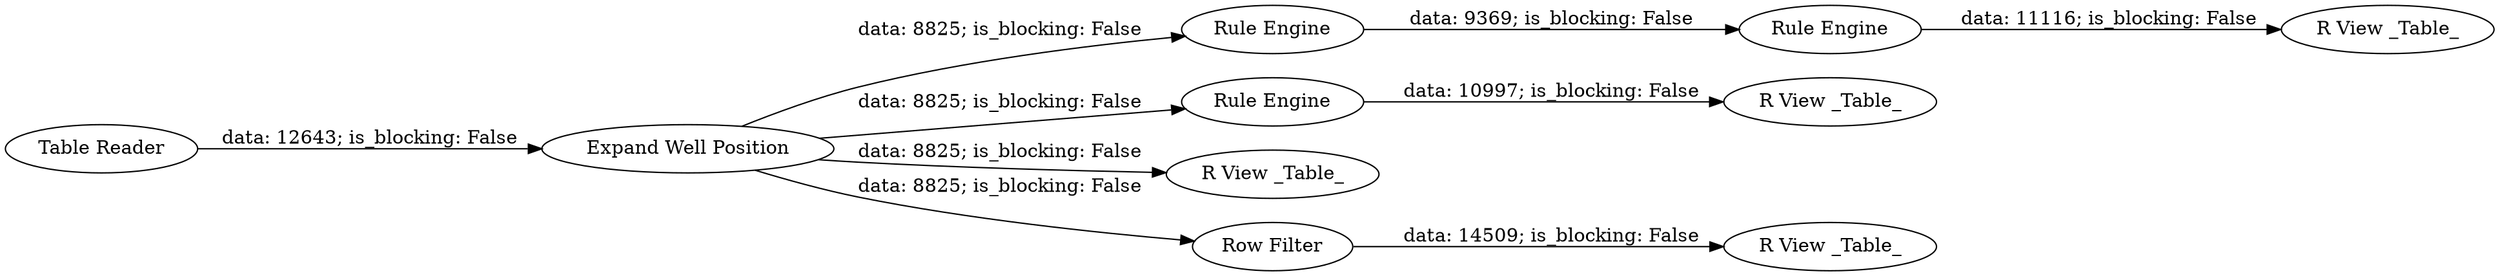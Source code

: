 digraph {
	"4058571694592381356_263" [label="R View _Table_"]
	"4058571694592381356_264" [label="Rule Engine"]
	"4058571694592381356_259" [label="R View _Table_"]
	"4058571694592381356_189" [label="R View _Table_"]
	"4058571694592381356_265" [label="Rule Engine"]
	"4058571694592381356_267" [label="R View _Table_"]
	"4058571694592381356_275" [label="Table Reader"]
	"4058571694592381356_268" [label="Row Filter"]
	"4058571694592381356_266" [label="Rule Engine"]
	"4058571694592381356_257" [label="Expand Well Position"]
	"4058571694592381356_266" -> "4058571694592381356_263" [label="data: 11116; is_blocking: False"]
	"4058571694592381356_268" -> "4058571694592381356_259" [label="data: 14509; is_blocking: False"]
	"4058571694592381356_264" -> "4058571694592381356_266" [label="data: 9369; is_blocking: False"]
	"4058571694592381356_257" -> "4058571694592381356_267" [label="data: 8825; is_blocking: False"]
	"4058571694592381356_257" -> "4058571694592381356_265" [label="data: 8825; is_blocking: False"]
	"4058571694592381356_257" -> "4058571694592381356_264" [label="data: 8825; is_blocking: False"]
	"4058571694592381356_265" -> "4058571694592381356_189" [label="data: 10997; is_blocking: False"]
	"4058571694592381356_275" -> "4058571694592381356_257" [label="data: 12643; is_blocking: False"]
	"4058571694592381356_257" -> "4058571694592381356_268" [label="data: 8825; is_blocking: False"]
	rankdir=LR
}
